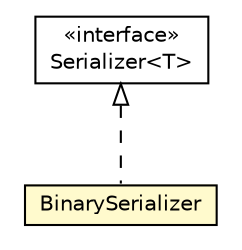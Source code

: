 #!/usr/local/bin/dot
#
# Class diagram 
# Generated by UMLGraph version R5_6-24-gf6e263 (http://www.umlgraph.org/)
#

digraph G {
	edge [fontname="Helvetica",fontsize=10,labelfontname="Helvetica",labelfontsize=10];
	node [fontname="Helvetica",fontsize=10,shape=plaintext];
	nodesep=0.25;
	ranksep=0.5;
	// io.reinert.requestor.core.serialization.Serializer<T>
	c14513 [label=<<table title="io.reinert.requestor.core.serialization.Serializer" border="0" cellborder="1" cellspacing="0" cellpadding="2" port="p" href="../../core/serialization/Serializer.html">
		<tr><td><table border="0" cellspacing="0" cellpadding="1">
<tr><td align="center" balign="center"> &#171;interface&#187; </td></tr>
<tr><td align="center" balign="center"> Serializer&lt;T&gt; </td></tr>
		</table></td></tr>
		</table>>, URL="../../core/serialization/Serializer.html", fontname="Helvetica", fontcolor="black", fontsize=10.0];
	// io.reinert.requestor.java.serialization.BinarySerializer
	c14576 [label=<<table title="io.reinert.requestor.java.serialization.BinarySerializer" border="0" cellborder="1" cellspacing="0" cellpadding="2" port="p" bgcolor="lemonChiffon" href="./BinarySerializer.html">
		<tr><td><table border="0" cellspacing="0" cellpadding="1">
<tr><td align="center" balign="center"> BinarySerializer </td></tr>
		</table></td></tr>
		</table>>, URL="./BinarySerializer.html", fontname="Helvetica", fontcolor="black", fontsize=10.0];
	//io.reinert.requestor.java.serialization.BinarySerializer implements io.reinert.requestor.core.serialization.Serializer<T>
	c14513:p -> c14576:p [dir=back,arrowtail=empty,style=dashed];
}

